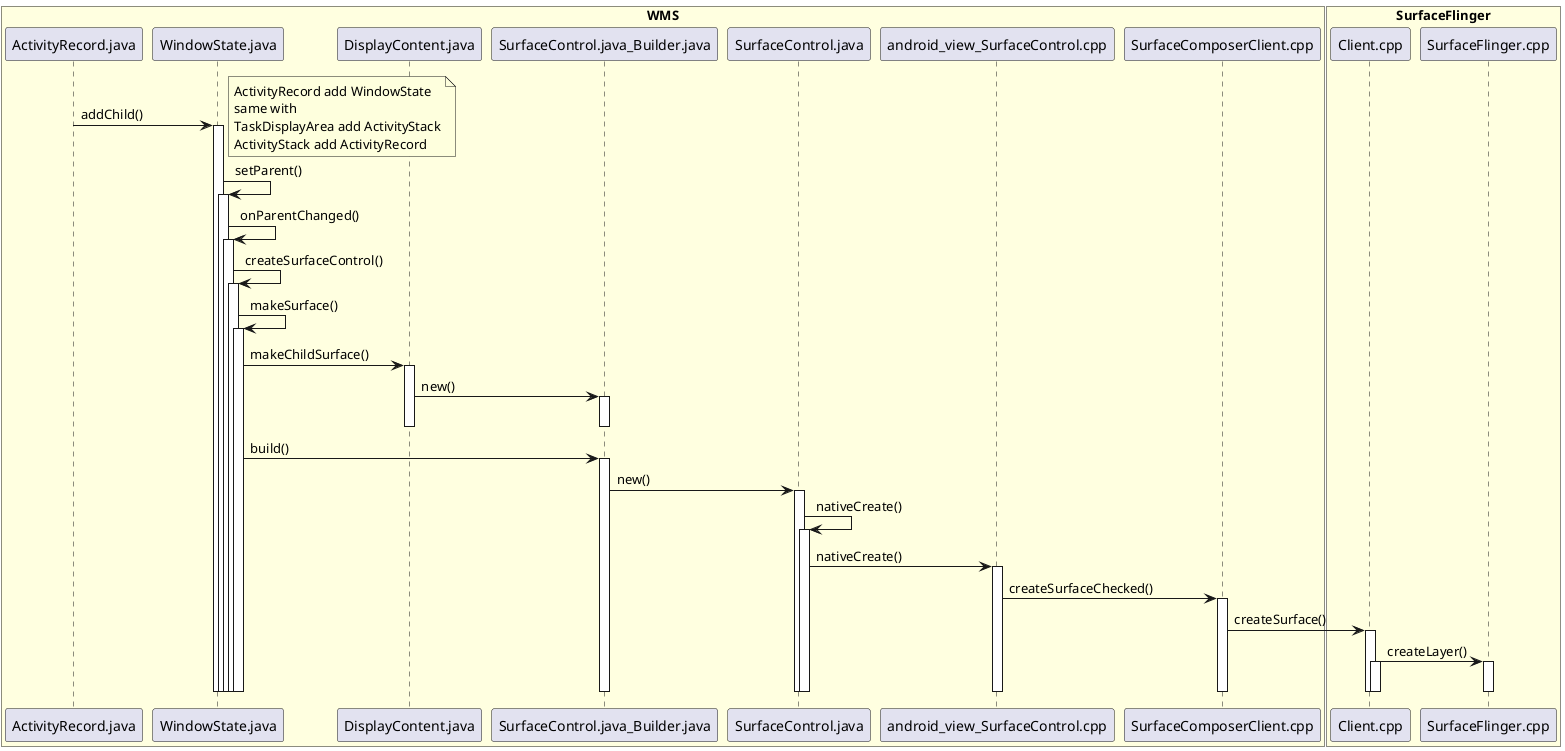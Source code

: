@startuml

box "WMS" #LightYellow
participant ActivityRecord.java
participant WindowState.java
participant DisplayContent.java
participant SurfaceControl.java_Builder.java
participant SurfaceControl.java
participant android_view_SurfaceControl.cpp
participant SurfaceComposerClient.cpp
end box

box "SurfaceFlinger" #LightYellow
participant Client.cpp
participant SurfaceFlinger.cpp
end box

ActivityRecord.java -> WindowState.java: addChild()
activate WindowState.java

note right
ActivityRecord add WindowState
same with
TaskDisplayArea add ActivityStack
ActivityStack add ActivityRecord
end note
WindowState.java -> WindowState.java: setParent()
activate WindowState.java
WindowState.java -> WindowState.java: onParentChanged()
activate WindowState.java
WindowState.java -> WindowState.java: createSurfaceControl()
activate WindowState.java
WindowState.java -> WindowState.java: makeSurface()
activate WindowState.java
WindowState.java -> DisplayContent.java: makeChildSurface()
activate DisplayContent.java
DisplayContent.java -> SurfaceControl.java_Builder.java: new()
activate SurfaceControl.java_Builder.java
deactivate SurfaceControl.java_Builder.java
deactivate DisplayContent.java
WindowState.java -> SurfaceControl.java_Builder.java: build()
activate SurfaceControl.java_Builder.java
SurfaceControl.java_Builder.java -> SurfaceControl.java: new()
activate SurfaceControl.java
SurfaceControl.java -> SurfaceControl.java: nativeCreate()
activate SurfaceControl.java
SurfaceControl.java -> android_view_SurfaceControl.cpp: nativeCreate()
activate android_view_SurfaceControl.cpp
android_view_SurfaceControl.cpp -> SurfaceComposerClient.cpp: createSurfaceChecked()
activate SurfaceComposerClient.cpp
SurfaceComposerClient.cpp -> Client.cpp: createSurface()
activate Client.cpp
Client.cpp -> SurfaceFlinger.cpp: createLayer()
activate SurfaceFlinger.cpp
activate Client.cpp

deactivate Client.cpp
deactivate Client.cpp
deactivate SurfaceFlinger.cpp

deactivate android_view_SurfaceControl.cpp
deactivate SurfaceComposerClient.cpp
deactivate SurfaceControl.java
deactivate SurfaceControl.java
deactivate SurfaceControl.java_Builder.java
deactivate WindowState.java
deactivate WindowState.java
deactivate WindowState.java
deactivate WindowState.java
deactivate WindowState.java
deactivate ActivityRecord.java



@enduml